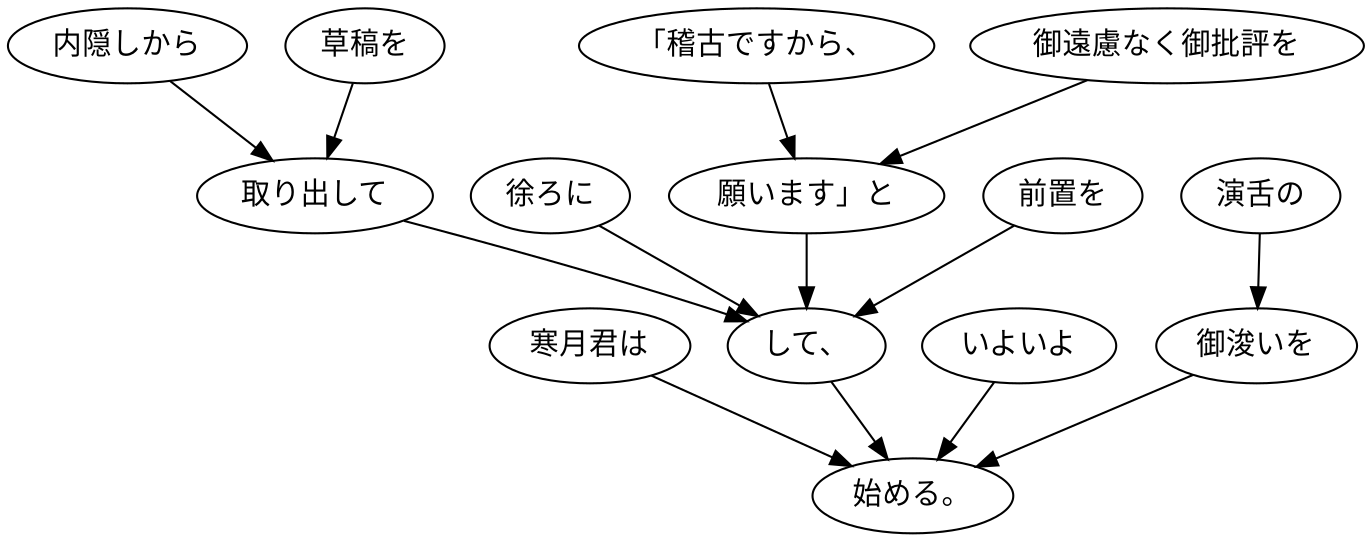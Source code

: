 digraph graph1483 {
	node0 [label="寒月君は"];
	node1 [label="内隠しから"];
	node2 [label="草稿を"];
	node3 [label="取り出して"];
	node4 [label="徐ろに"];
	node5 [label="「稽古ですから、"];
	node6 [label="御遠慮なく御批評を"];
	node7 [label="願います」と"];
	node8 [label="前置を"];
	node9 [label="して、"];
	node10 [label="いよいよ"];
	node11 [label="演舌の"];
	node12 [label="御浚いを"];
	node13 [label="始める。"];
	node0 -> node13;
	node1 -> node3;
	node2 -> node3;
	node3 -> node9;
	node4 -> node9;
	node5 -> node7;
	node6 -> node7;
	node7 -> node9;
	node8 -> node9;
	node9 -> node13;
	node10 -> node13;
	node11 -> node12;
	node12 -> node13;
}
